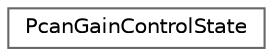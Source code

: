 digraph "Graphical Class Hierarchy"
{
 // LATEX_PDF_SIZE
  bgcolor="transparent";
  edge [fontname=Helvetica,fontsize=10,labelfontname=Helvetica,labelfontsize=10];
  node [fontname=Helvetica,fontsize=10,shape=box,height=0.2,width=0.4];
  rankdir="LR";
  Node0 [id="Node000000",label="PcanGainControlState",height=0.2,width=0.4,color="grey40", fillcolor="white", style="filled",URL="$struct_pcan_gain_control_state.html",tooltip=" "];
}
